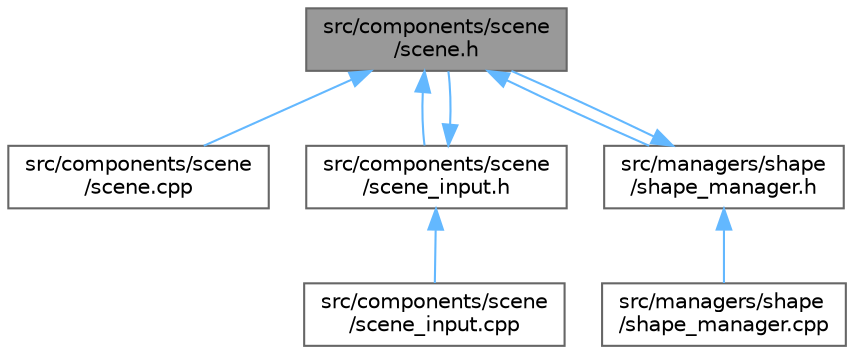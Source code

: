 digraph "src/components/scene/scene.h"
{
 // LATEX_PDF_SIZE
  bgcolor="transparent";
  edge [fontname=Helvetica,fontsize=10,labelfontname=Helvetica,labelfontsize=10];
  node [fontname=Helvetica,fontsize=10,shape=box,height=0.2,width=0.4];
  Node1 [label="src/components/scene\l/scene.h",height=0.2,width=0.4,color="gray40", fillcolor="grey60", style="filled", fontcolor="black",tooltip=" "];
  Node1 -> Node2 [dir="back",color="steelblue1",style="solid"];
  Node2 [label="src/components/scene\l/scene.cpp",height=0.2,width=0.4,color="grey40", fillcolor="white", style="filled",URL="$scene_8cpp.html",tooltip=" "];
  Node1 -> Node3 [dir="back",color="steelblue1",style="solid"];
  Node3 [label="src/components/scene\l/scene_input.h",height=0.2,width=0.4,color="grey40", fillcolor="white", style="filled",URL="$scene__input_8h.html",tooltip=" "];
  Node3 -> Node1 [dir="back",color="steelblue1",style="solid"];
  Node3 -> Node4 [dir="back",color="steelblue1",style="solid"];
  Node4 [label="src/components/scene\l/scene_input.cpp",height=0.2,width=0.4,color="grey40", fillcolor="white", style="filled",URL="$scene__input_8cpp.html",tooltip=" "];
  Node1 -> Node5 [dir="back",color="steelblue1",style="solid"];
  Node5 [label="src/managers/shape\l/shape_manager.h",height=0.2,width=0.4,color="grey40", fillcolor="white", style="filled",URL="$shape__manager_8h.html",tooltip=" "];
  Node5 -> Node1 [dir="back",color="steelblue1",style="solid"];
  Node5 -> Node6 [dir="back",color="steelblue1",style="solid"];
  Node6 [label="src/managers/shape\l/shape_manager.cpp",height=0.2,width=0.4,color="grey40", fillcolor="white", style="filled",URL="$shape__manager_8cpp.html",tooltip=" "];
}
